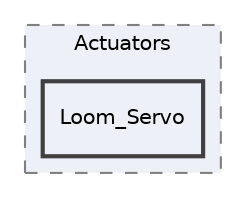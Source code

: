 digraph "src/Hardware/Actuators/Loom_Servo"
{
 // LATEX_PDF_SIZE
  edge [fontname="Helvetica",fontsize="10",labelfontname="Helvetica",labelfontsize="10"];
  node [fontname="Helvetica",fontsize="10",shape=record];
  compound=true
  subgraph clusterdir_7bb0596ba49a786aca769c5aca051782 {
    graph [ bgcolor="#edf0f7", pencolor="grey50", style="filled,dashed,", label="Actuators", fontname="Helvetica", fontsize="10", URL="dir_7bb0596ba49a786aca769c5aca051782.html"]
  dir_6ff3638b1f52db2c790b71e615884909 [shape=box, label="Loom_Servo", style="filled,bold,", fillcolor="#edf0f7", color="grey25", URL="dir_6ff3638b1f52db2c790b71e615884909.html"];
  }
}
